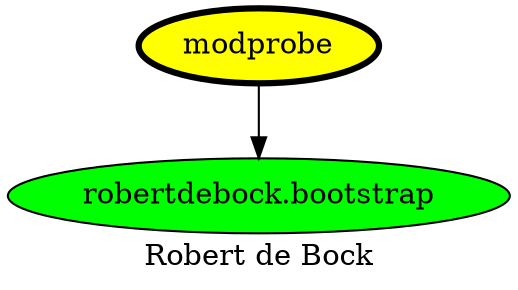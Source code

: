 digraph PhiloDilemma {
  label = "Robert de Bock" ;
  overlap=false
  {
    "modprobe" [fillcolor=yellow style=filled penwidth=3]
    "robertdebock.bootstrap" [fillcolor=green style=filled]
  }
  "modprobe" -> "robertdebock.bootstrap"
}
